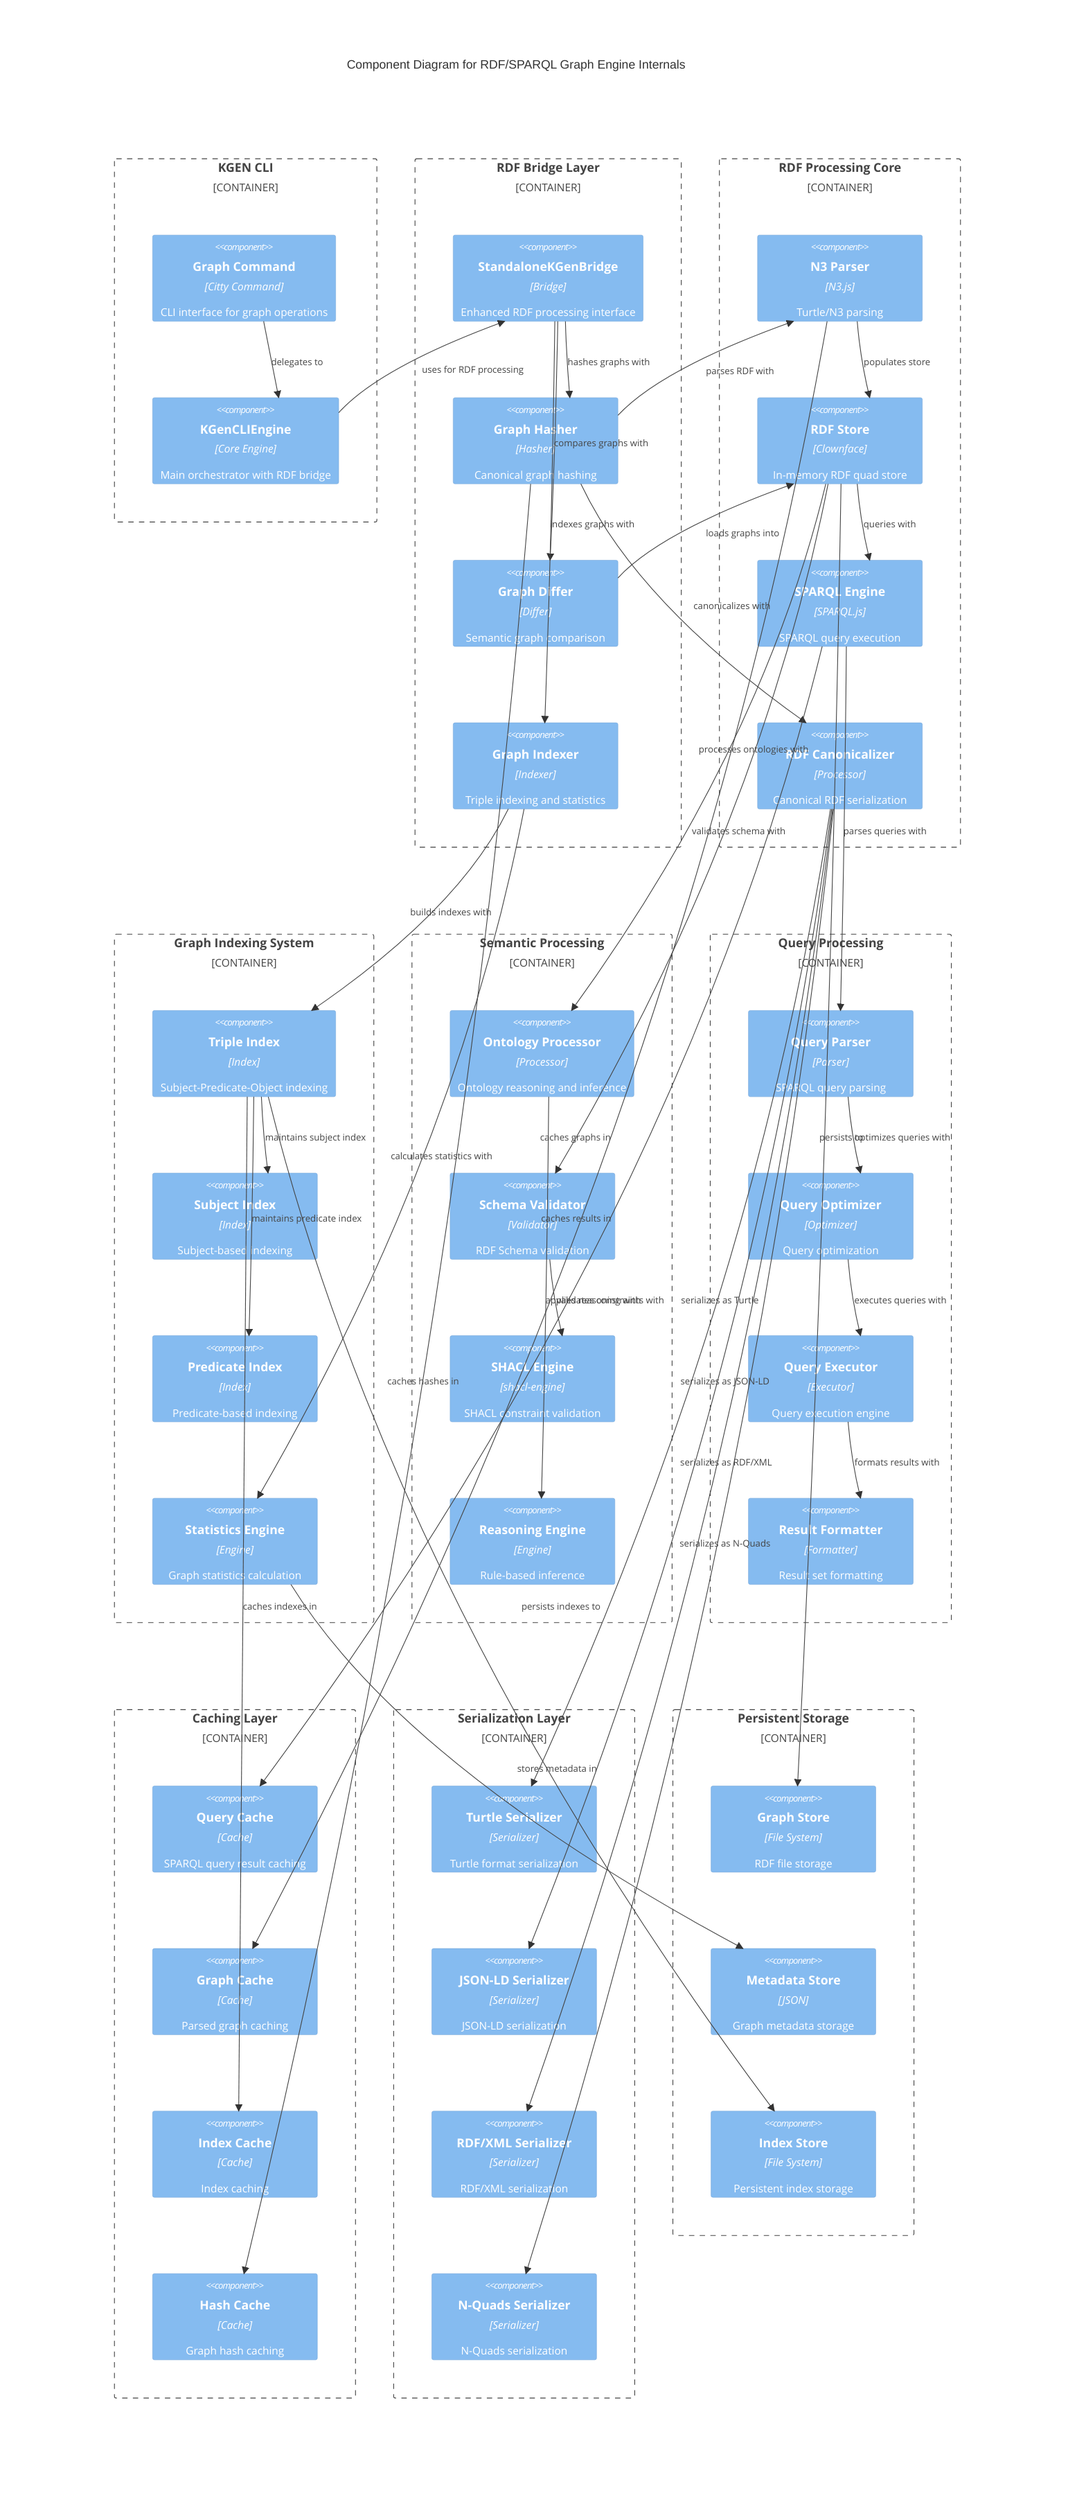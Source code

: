 C4Component
    title Component Diagram for RDF/SPARQL Graph Engine Internals
    
    Container_Boundary(cli, "KGEN CLI") {
        Component(graphCmd, "Graph Command", "Citty Command", "CLI interface for graph operations")
        Component(kgenEngine, "KGenCLIEngine", "Core Engine", "Main orchestrator with RDF bridge")
    }
    
    Container_Boundary(bridge, "RDF Bridge Layer") {
        Component(rdfBridge, "StandaloneKGenBridge", "Bridge", "Enhanced RDF processing interface")
        Component(graphHasher, "Graph Hasher", "Hasher", "Canonical graph hashing")
        Component(graphDiffer, "Graph Differ", "Differ", "Semantic graph comparison")
        Component(graphIndexer, "Graph Indexer", "Indexer", "Triple indexing and statistics")
    }
    
    Container_Boundary(rdf, "RDF Processing Core") {
        Component(n3Parser, "N3 Parser", "N3.js", "Turtle/N3 parsing")
        Component(rdfStore, "RDF Store", "Clownface", "In-memory RDF quad store")
        Component(sparqlEngine, "SPARQL Engine", "SPARQL.js", "SPARQL query execution")
        Component(canonicalizer, "RDF Canonicalizer", "Processor", "Canonical RDF serialization")
    }
    
    Container_Boundary(indexing, "Graph Indexing System") {
        Component(tripleIndex, "Triple Index", "Index", "Subject-Predicate-Object indexing")
        Component(subjectIndex, "Subject Index", "Index", "Subject-based indexing")
        Component(predicateIndex, "Predicate Index", "Index", "Predicate-based indexing")
        Component(statisticsEngine, "Statistics Engine", "Engine", "Graph statistics calculation")
    }
    
    Container_Boundary(semantic, "Semantic Processing") {
        Component(ontologyProcessor, "Ontology Processor", "Processor", "Ontology reasoning and inference")
        Component(schemaValidator, "Schema Validator", "Validator", "RDF Schema validation")
        Component(shaclEngine, "SHACL Engine", "shacl-engine", "SHACL constraint validation")
        Component(reasoningEngine, "Reasoning Engine", "Engine", "Rule-based inference")
    }
    
    Container_Boundary(query, "Query Processing") {
        Component(queryParser, "Query Parser", "Parser", "SPARQL query parsing")
        Component(queryOptimizer, "Query Optimizer", "Optimizer", "Query optimization")
        Component(queryExecutor, "Query Executor", "Executor", "Query execution engine")
        Component(resultFormatter, "Result Formatter", "Formatter", "Result set formatting")
    }
    
    Container_Boundary(cache, "Caching Layer") {
        Component(queryCache, "Query Cache", "Cache", "SPARQL query result caching")
        Component(graphCache, "Graph Cache", "Cache", "Parsed graph caching")
        Component(indexCache, "Index Cache", "Cache", "Index caching")
        Component(hashCache, "Hash Cache", "Cache", "Graph hash caching")
    }
    
    Container_Boundary(serialization, "Serialization Layer") {
        Component(turtleSerializer, "Turtle Serializer", "Serializer", "Turtle format serialization")
        Component(jsonldSerializer, "JSON-LD Serializer", "Serializer", "JSON-LD serialization")
        Component(rdfxmlSerializer, "RDF/XML Serializer", "Serializer", "RDF/XML serialization")
        Component(nquadsSerializer, "N-Quads Serializer", "Serializer", "N-Quads serialization")
    }
    
    Container_Boundary(storage, "Persistent Storage") {
        Component(graphStore, "Graph Store", "File System", "RDF file storage")
        Component(metadataStore, "Metadata Store", "JSON", "Graph metadata storage")
        Component(indexStore, "Index Store", "File System", "Persistent index storage")
    }
    
    Rel(graphCmd, kgenEngine, "delegates to")
    Rel(kgenEngine, rdfBridge, "uses for RDF processing")
    
    Rel(rdfBridge, graphHasher, "hashes graphs with")
    Rel(rdfBridge, graphDiffer, "compares graphs with")
    Rel(rdfBridge, graphIndexer, "indexes graphs with")
    
    Rel(graphHasher, n3Parser, "parses RDF with")
    Rel(graphDiffer, rdfStore, "loads graphs into")
    Rel(graphIndexer, tripleIndex, "builds indexes with")
    
    Rel(n3Parser, rdfStore, "populates store")
    Rel(rdfStore, sparqlEngine, "queries with")
    Rel(graphHasher, canonicalizer, "canonicalizes with")
    
    Rel(tripleIndex, subjectIndex, "maintains subject index")
    Rel(tripleIndex, predicateIndex, "maintains predicate index")
    Rel(graphIndexer, statisticsEngine, "calculates statistics with")
    
    Rel(rdfStore, ontologyProcessor, "processes ontologies with")
    Rel(rdfStore, schemaValidator, "validates schema with")
    Rel(schemaValidator, shaclEngine, "validates constraints with")
    Rel(ontologyProcessor, reasoningEngine, "applies reasoning with")
    
    Rel(sparqlEngine, queryParser, "parses queries with")
    Rel(queryParser, queryOptimizer, "optimizes queries with")
    Rel(queryOptimizer, queryExecutor, "executes queries with")
    Rel(queryExecutor, resultFormatter, "formats results with")
    
    Rel(sparqlEngine, queryCache, "caches results in")
    Rel(n3Parser, graphCache, "caches graphs in")
    Rel(tripleIndex, indexCache, "caches indexes in")
    Rel(graphHasher, hashCache, "caches hashes in")
    
    Rel(canonicalizer, turtleSerializer, "serializes as Turtle")
    Rel(canonicalizer, jsonldSerializer, "serializes as JSON-LD")
    Rel(canonicalizer, rdfxmlSerializer, "serializes as RDF/XML")
    Rel(canonicalizer, nquadsSerializer, "serializes as N-Quads")
    
    Rel(rdfStore, graphStore, "persists to")
    Rel(statisticsEngine, metadataStore, "stores metadata in")
    Rel(tripleIndex, indexStore, "persists indexes to")
    
    UpdateLayoutConfig($c4ShapeInRow="4", $c4BoundaryInRow="3")
